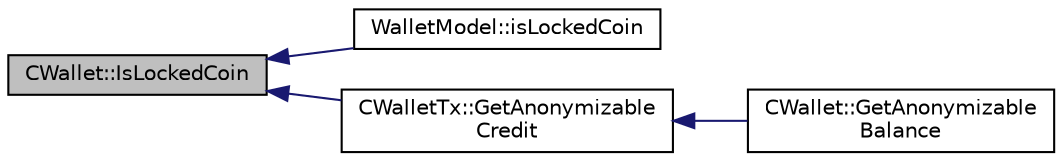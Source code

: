 digraph "CWallet::IsLockedCoin"
{
  edge [fontname="Helvetica",fontsize="10",labelfontname="Helvetica",labelfontsize="10"];
  node [fontname="Helvetica",fontsize="10",shape=record];
  rankdir="LR";
  Node1019 [label="CWallet::IsLockedCoin",height=0.2,width=0.4,color="black", fillcolor="grey75", style="filled", fontcolor="black"];
  Node1019 -> Node1020 [dir="back",color="midnightblue",fontsize="10",style="solid",fontname="Helvetica"];
  Node1020 [label="WalletModel::isLockedCoin",height=0.2,width=0.4,color="black", fillcolor="white", style="filled",URL="$d4/d27/class_wallet_model.html#abeea7ae42ec38ace2786b2e3d340f5a2"];
  Node1019 -> Node1021 [dir="back",color="midnightblue",fontsize="10",style="solid",fontname="Helvetica"];
  Node1021 [label="CWalletTx::GetAnonymizable\lCredit",height=0.2,width=0.4,color="black", fillcolor="white", style="filled",URL="$d6/d53/class_c_wallet_tx.html#a36141f888e497336898f48274b92cf37"];
  Node1021 -> Node1022 [dir="back",color="midnightblue",fontsize="10",style="solid",fontname="Helvetica"];
  Node1022 [label="CWallet::GetAnonymizable\lBalance",height=0.2,width=0.4,color="black", fillcolor="white", style="filled",URL="$d2/de5/class_c_wallet.html#a173ba5fb0dee2879755682ec21ee57a7"];
}
